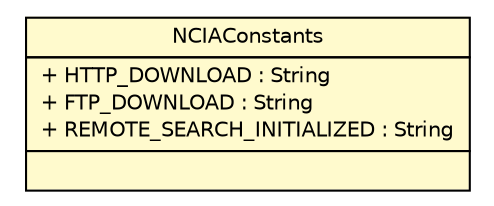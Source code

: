 #!/usr/local/bin/dot
#
# Class diagram 
# Generated by UmlGraph version 4.8 (http://www.spinellis.gr/sw/umlgraph)
#

digraph G {
	edge [fontname="Helvetica",fontsize=10,labelfontname="Helvetica",labelfontsize=10];
	node [fontname="Helvetica",fontsize=10,shape=plaintext];
	// gov.nih.nci.ncia.util.NCIAConstants
	c65398 [label=<<table border="0" cellborder="1" cellspacing="0" cellpadding="2" port="p" bgcolor="lemonChiffon" href="./NCIAConstants.html">
		<tr><td><table border="0" cellspacing="0" cellpadding="1">
			<tr><td> NCIAConstants </td></tr>
		</table></td></tr>
		<tr><td><table border="0" cellspacing="0" cellpadding="1">
			<tr><td align="left"> + HTTP_DOWNLOAD : String </td></tr>
			<tr><td align="left"> + FTP_DOWNLOAD : String </td></tr>
			<tr><td align="left"> + REMOTE_SEARCH_INITIALIZED : String </td></tr>
		</table></td></tr>
		<tr><td><table border="0" cellspacing="0" cellpadding="1">
			<tr><td align="left">  </td></tr>
		</table></td></tr>
		</table>>, fontname="Helvetica", fontcolor="black", fontsize=10.0];
}

